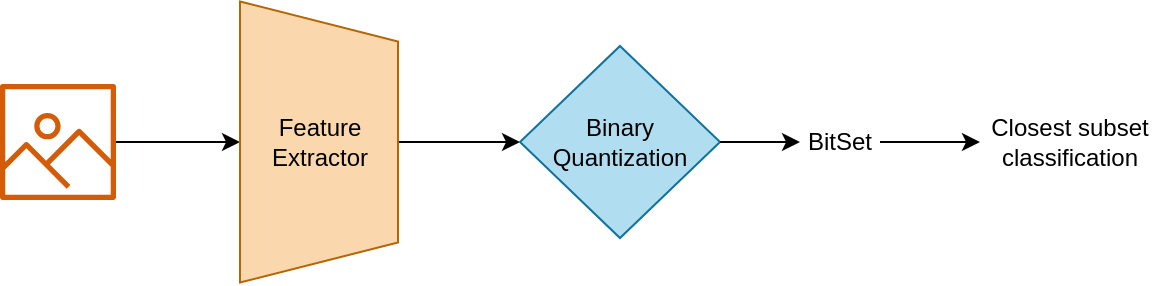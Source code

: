 <mxfile>
    <diagram id="JW21qzSw0lZYVL68-RJL" name="Page-1">
        <mxGraphModel dx="1130" dy="481" grid="1" gridSize="10" guides="1" tooltips="1" connect="1" arrows="1" fold="1" page="1" pageScale="1" pageWidth="850" pageHeight="1100" math="0" shadow="0">
            <root>
                <mxCell id="0"/>
                <mxCell id="1" parent="0"/>
                <mxCell id="5" style="edgeStyle=none;html=1;entryX=0.5;entryY=1;entryDx=0;entryDy=0;" parent="1" source="2" target="3" edge="1">
                    <mxGeometry relative="1" as="geometry"/>
                </mxCell>
                <mxCell id="2" value="" style="sketch=0;outlineConnect=0;fontColor=#232F3E;gradientColor=none;fillColor=#D45B07;strokeColor=none;dashed=0;verticalLabelPosition=bottom;verticalAlign=top;align=center;html=1;fontSize=12;fontStyle=0;aspect=fixed;pointerEvents=1;shape=mxgraph.aws4.container_registry_image;" parent="1" vertex="1">
                    <mxGeometry x="148" y="210" width="58" height="58" as="geometry"/>
                </mxCell>
                <mxCell id="9" style="edgeStyle=none;html=1;entryX=0;entryY=0.5;entryDx=0;entryDy=0;" edge="1" parent="1" source="3" target="6">
                    <mxGeometry relative="1" as="geometry"/>
                </mxCell>
                <mxCell id="3" value="" style="shape=trapezoid;perimeter=trapezoidPerimeter;whiteSpace=wrap;html=1;fixedSize=1;rotation=90;fillColor=#FAD7AC;strokeColor=#b46504;" parent="1" vertex="1">
                    <mxGeometry x="237.25" y="199.5" width="140.5" height="79" as="geometry"/>
                </mxCell>
                <mxCell id="4" value="Feature Extractor" style="text;html=1;strokeColor=none;fillColor=none;align=center;verticalAlign=middle;whiteSpace=wrap;rounded=0;" parent="1" vertex="1">
                    <mxGeometry x="277.5" y="224" width="60" height="30" as="geometry"/>
                </mxCell>
                <mxCell id="6" value="" style="rhombus;whiteSpace=wrap;html=1;fillColor=#b1ddf0;strokeColor=#10739e;" parent="1" vertex="1">
                    <mxGeometry x="408" y="191" width="100" height="96" as="geometry"/>
                </mxCell>
                <mxCell id="12" style="edgeStyle=none;html=1;" edge="1" parent="1" target="13">
                    <mxGeometry relative="1" as="geometry">
                        <mxPoint x="548" y="239" as="targetPoint"/>
                        <mxPoint x="508" y="239" as="sourcePoint"/>
                    </mxGeometry>
                </mxCell>
                <mxCell id="7" value="Binary Quantization" style="text;html=1;strokeColor=none;fillColor=none;align=center;verticalAlign=middle;whiteSpace=wrap;rounded=0;" parent="1" vertex="1">
                    <mxGeometry x="428" y="224" width="60" height="30" as="geometry"/>
                </mxCell>
                <mxCell id="15" style="edgeStyle=none;html=1;entryX=0;entryY=0.5;entryDx=0;entryDy=0;" edge="1" parent="1" source="13" target="14">
                    <mxGeometry relative="1" as="geometry"/>
                </mxCell>
                <mxCell id="13" value="BitSet" style="text;html=1;strokeColor=none;fillColor=none;align=center;verticalAlign=middle;whiteSpace=wrap;rounded=0;" vertex="1" parent="1">
                    <mxGeometry x="548" y="224" width="40" height="30" as="geometry"/>
                </mxCell>
                <mxCell id="14" value="Closest subset classification" style="text;html=1;strokeColor=none;fillColor=none;align=center;verticalAlign=middle;whiteSpace=wrap;rounded=0;" vertex="1" parent="1">
                    <mxGeometry x="638" y="206" width="90" height="66" as="geometry"/>
                </mxCell>
            </root>
        </mxGraphModel>
    </diagram>
</mxfile>